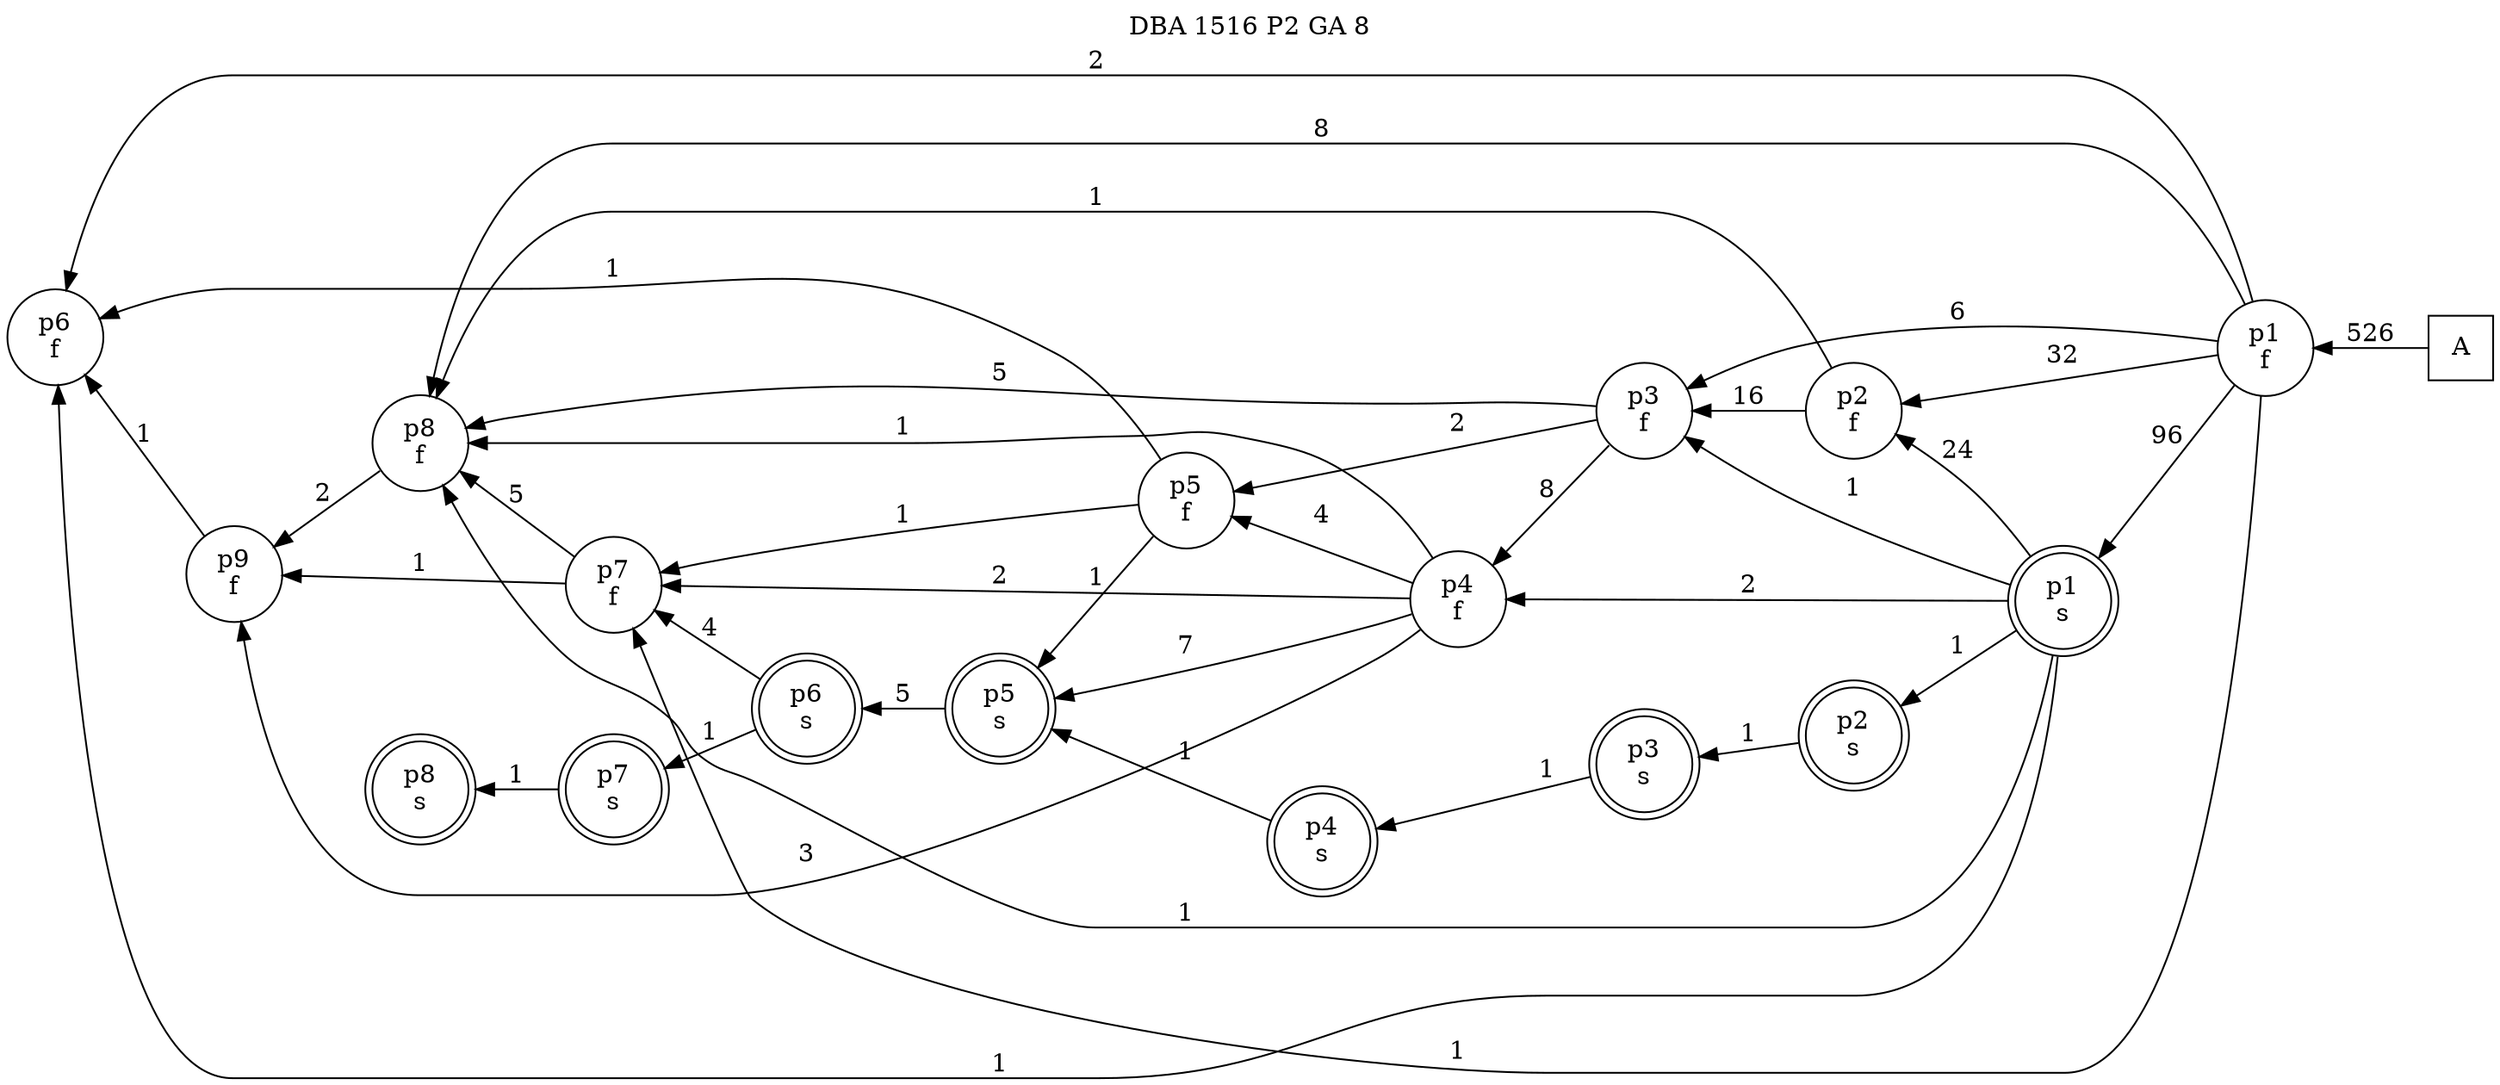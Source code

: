 digraph DBA_1516_P2_GA_8_GOOD {
labelloc="tl"
label= " DBA 1516 P2 GA 8 "
rankdir="RL";
"A" [shape="square" label="A"]
"p1_f" [shape="circle" label="p1
f"]
"p1_s" [shape="doublecircle" label="p1
s"]
"p2_f" [shape="circle" label="p2
f"]
"p3_f" [shape="circle" label="p3
f"]
"p4_f" [shape="circle" label="p4
f"]
"p5_s" [shape="doublecircle" label="p5
s"]
"p6_s" [shape="doublecircle" label="p6
s"]
"p7_f" [shape="circle" label="p7
f"]
"p8_f" [shape="circle" label="p8
f"]
"p9_f" [shape="circle" label="p9
f"]
"p5_f" [shape="circle" label="p5
f"]
"p6_f" [shape="circle" label="p6
f"]
"p2_s" [shape="doublecircle" label="p2
s"]
"p3_s" [shape="doublecircle" label="p3
s"]
"p4_s" [shape="doublecircle" label="p4
s"]
"p7_s" [shape="doublecircle" label="p7
s"]
"p8_s" [shape="doublecircle" label="p8
s"]
"A" -> "p1_f" [ label=526]
"p1_f" -> "p1_s" [ label=96]
"p1_f" -> "p2_f" [ label=32]
"p1_f" -> "p3_f" [ label=6]
"p1_f" -> "p7_f" [ label=1]
"p1_f" -> "p8_f" [ label=8]
"p1_f" -> "p6_f" [ label=2]
"p1_s" -> "p2_f" [ label=24]
"p1_s" -> "p3_f" [ label=1]
"p1_s" -> "p4_f" [ label=2]
"p1_s" -> "p8_f" [ label=1]
"p1_s" -> "p6_f" [ label=1]
"p1_s" -> "p2_s" [ label=1]
"p2_f" -> "p3_f" [ label=16]
"p2_f" -> "p8_f" [ label=1]
"p3_f" -> "p4_f" [ label=8]
"p3_f" -> "p8_f" [ label=5]
"p3_f" -> "p5_f" [ label=2]
"p4_f" -> "p5_s" [ label=7]
"p4_f" -> "p7_f" [ label=2]
"p4_f" -> "p8_f" [ label=1]
"p4_f" -> "p9_f" [ label=3]
"p4_f" -> "p5_f" [ label=4]
"p5_s" -> "p6_s" [ label=5]
"p6_s" -> "p7_f" [ label=4]
"p6_s" -> "p7_s" [ label=1]
"p7_f" -> "p8_f" [ label=5]
"p7_f" -> "p9_f" [ label=1]
"p8_f" -> "p9_f" [ label=2]
"p9_f" -> "p6_f" [ label=1]
"p5_f" -> "p5_s" [ label=1]
"p5_f" -> "p7_f" [ label=1]
"p5_f" -> "p6_f" [ label=1]
"p2_s" -> "p3_s" [ label=1]
"p3_s" -> "p4_s" [ label=1]
"p4_s" -> "p5_s" [ label=1]
"p7_s" -> "p8_s" [ label=1]
}
